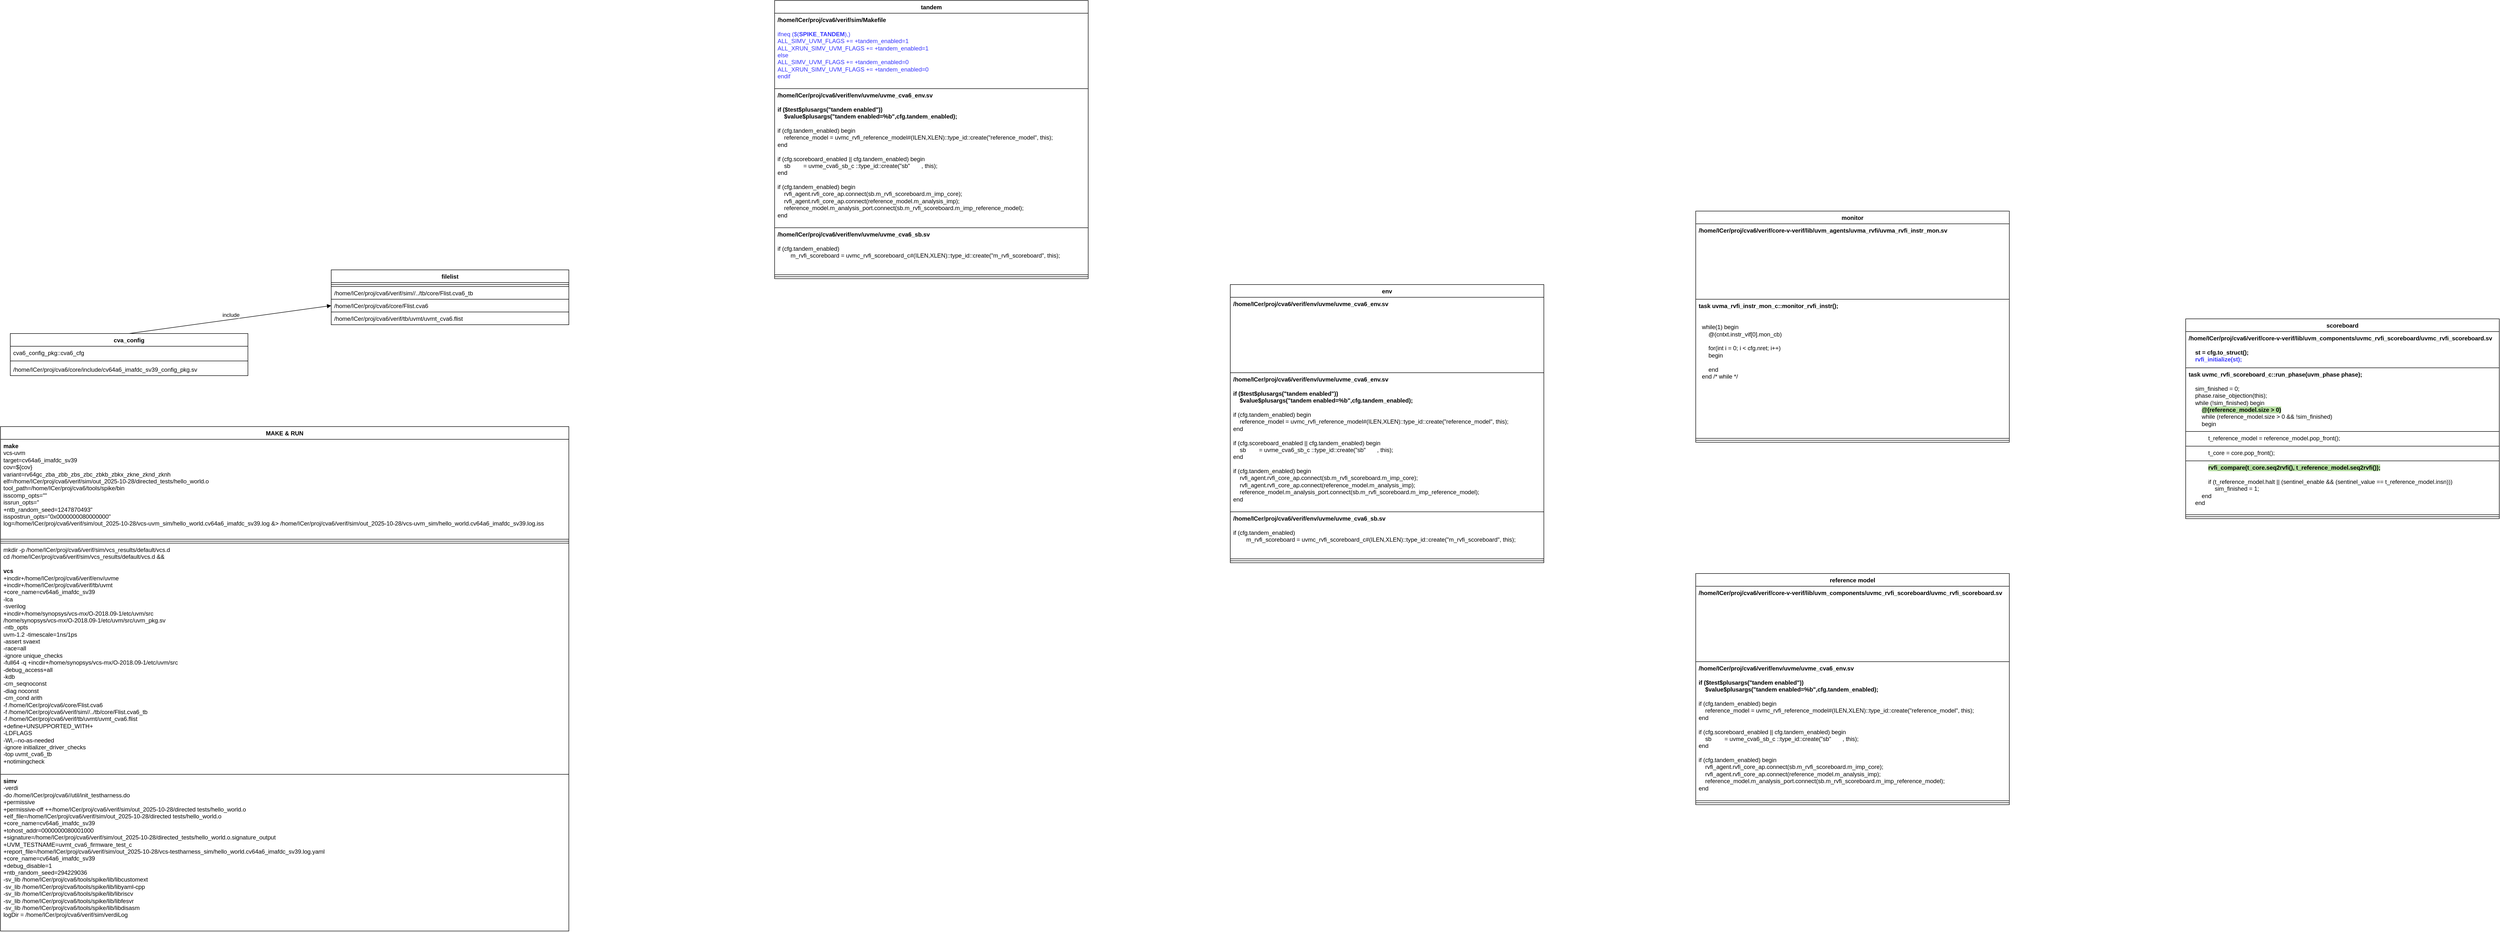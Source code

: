 <mxfile version="28.2.8">
  <diagram name="Page-1" id="Iqzep2Eil3ykFxYwn48A">
    <mxGraphModel dx="3526" dy="2787" grid="1" gridSize="10" guides="1" tooltips="1" connect="1" arrows="1" fold="1" page="1" pageScale="1" pageWidth="850" pageHeight="1100" math="0" shadow="0">
      <root>
        <mxCell id="0" />
        <mxCell id="1" parent="0" />
        <mxCell id="mzS4798Yjswd0JI5HEyz-2" value="cva_config" style="swimlane;fontStyle=1;align=center;verticalAlign=top;childLayout=stackLayout;horizontal=1;startSize=26;horizontalStack=0;resizeParent=1;resizeParentMax=0;resizeLast=0;collapsible=1;marginBottom=0;whiteSpace=wrap;html=1;" parent="1" vertex="1">
          <mxGeometry x="-760" y="-30" width="485" height="86" as="geometry" />
        </mxCell>
        <mxCell id="mzS4798Yjswd0JI5HEyz-3" value="cva6_config_pkg::cva6_cfg" style="text;strokeColor=none;fillColor=none;align=left;verticalAlign=top;spacingLeft=4;spacingRight=4;overflow=hidden;rotatable=0;points=[[0,0.5],[1,0.5]];portConstraint=eastwest;whiteSpace=wrap;html=1;" parent="mzS4798Yjswd0JI5HEyz-2" vertex="1">
          <mxGeometry y="26" width="485" height="26" as="geometry" />
        </mxCell>
        <mxCell id="mzS4798Yjswd0JI5HEyz-4" value="" style="line;strokeWidth=1;fillColor=none;align=left;verticalAlign=middle;spacingTop=-1;spacingLeft=3;spacingRight=3;rotatable=0;labelPosition=right;points=[];portConstraint=eastwest;strokeColor=inherit;" parent="mzS4798Yjswd0JI5HEyz-2" vertex="1">
          <mxGeometry y="52" width="485" height="8" as="geometry" />
        </mxCell>
        <mxCell id="mzS4798Yjswd0JI5HEyz-5" value="/home/ICer/proj/cva6/core/include/cv64a6_imafdc_sv39_config_pkg.sv" style="text;strokeColor=none;fillColor=none;align=left;verticalAlign=top;spacingLeft=4;spacingRight=4;overflow=hidden;rotatable=0;points=[[0,0.5],[1,0.5]];portConstraint=eastwest;whiteSpace=wrap;html=1;" parent="mzS4798Yjswd0JI5HEyz-2" vertex="1">
          <mxGeometry y="60" width="485" height="26" as="geometry" />
        </mxCell>
        <mxCell id="mzS4798Yjswd0JI5HEyz-6" value="filelist" style="swimlane;fontStyle=1;align=center;verticalAlign=top;childLayout=stackLayout;horizontal=1;startSize=26;horizontalStack=0;resizeParent=1;resizeParentMax=0;resizeLast=0;collapsible=1;marginBottom=0;whiteSpace=wrap;html=1;" parent="1" vertex="1">
          <mxGeometry x="-105" y="-160" width="485" height="112" as="geometry" />
        </mxCell>
        <mxCell id="mzS4798Yjswd0JI5HEyz-8" value="" style="line;strokeWidth=1;fillColor=none;align=left;verticalAlign=middle;spacingTop=-1;spacingLeft=3;spacingRight=3;rotatable=0;labelPosition=right;points=[];portConstraint=eastwest;strokeColor=inherit;" parent="mzS4798Yjswd0JI5HEyz-6" vertex="1">
          <mxGeometry y="26" width="485" height="8" as="geometry" />
        </mxCell>
        <mxCell id="mzS4798Yjswd0JI5HEyz-10" value="/home/ICer/proj/cva6/verif/sim//../tb/core/Flist.cva6_tb" style="text;strokeColor=default;fillColor=default;align=left;verticalAlign=top;spacingLeft=4;spacingRight=4;overflow=hidden;rotatable=0;points=[[0,0.5],[1,0.5]];portConstraint=eastwest;whiteSpace=wrap;html=1;" parent="mzS4798Yjswd0JI5HEyz-6" vertex="1">
          <mxGeometry y="34" width="485" height="26" as="geometry" />
        </mxCell>
        <mxCell id="mzS4798Yjswd0JI5HEyz-7" value="/home/ICer/proj/cva6/core/Flist.cva6" style="text;strokeColor=default;fillColor=default;align=left;verticalAlign=top;spacingLeft=4;spacingRight=4;overflow=hidden;rotatable=0;points=[[0,0.5],[1,0.5]];portConstraint=eastwest;whiteSpace=wrap;html=1;" parent="mzS4798Yjswd0JI5HEyz-6" vertex="1">
          <mxGeometry y="60" width="485" height="26" as="geometry" />
        </mxCell>
        <mxCell id="mzS4798Yjswd0JI5HEyz-11" value="/home/ICer/proj/cva6/verif/tb/uvmt/uvmt_cva6.flist" style="text;strokeColor=default;fillColor=default;align=left;verticalAlign=top;spacingLeft=4;spacingRight=4;overflow=hidden;rotatable=0;points=[[0,0.5],[1,0.5]];portConstraint=eastwest;whiteSpace=wrap;html=1;" parent="mzS4798Yjswd0JI5HEyz-6" vertex="1">
          <mxGeometry y="86" width="485" height="26" as="geometry" />
        </mxCell>
        <mxCell id="AIi3PwNUS5Vkqz0hZRpa-1" value="MAKE &amp;amp; RUN" style="swimlane;fontStyle=1;align=center;verticalAlign=top;childLayout=stackLayout;horizontal=1;startSize=26;horizontalStack=0;resizeParent=1;resizeParentMax=0;resizeLast=0;collapsible=1;marginBottom=0;whiteSpace=wrap;html=1;" vertex="1" parent="1">
          <mxGeometry x="-780" y="160" width="1160" height="1030" as="geometry" />
        </mxCell>
        <mxCell id="AIi3PwNUS5Vkqz0hZRpa-2" value="&lt;div&gt;&lt;span style=&quot;font-size: 12px;&quot;&gt;&lt;b&gt;make&amp;nbsp;&lt;/b&gt;&lt;/span&gt;&lt;/div&gt;&lt;div&gt;&lt;span style=&quot;font-size: 12px;&quot;&gt;vcs-uvm&amp;nbsp;&lt;/span&gt;&lt;/div&gt;&lt;div&gt;&lt;span style=&quot;font-size: 12px;&quot;&gt;target=cv64a6_imafdc_sv39&amp;nbsp;&lt;/span&gt;&lt;/div&gt;&lt;div&gt;&lt;span style=&quot;font-size: 12px;&quot;&gt;cov=${cov}&amp;nbsp;&lt;/span&gt;&lt;/div&gt;&lt;div&gt;&lt;span style=&quot;font-size: 12px;&quot;&gt;variant=rv64gc_zba_zbb_zbs_zbc_zbkb_zbkx_zkne_zknd_zknh&amp;nbsp;&lt;/span&gt;&lt;/div&gt;&lt;div&gt;&lt;span style=&quot;font-size: 12px;&quot;&gt;elf=/home/ICer/proj/cva6/verif/sim/out_2025-10-28/directed_tests/hello_world.o&amp;nbsp;&lt;/span&gt;&lt;/div&gt;&lt;div&gt;&lt;span style=&quot;font-size: 12px;&quot;&gt;tool_path=/home/ICer/proj/cva6/tools/spike/bin&amp;nbsp;&lt;/span&gt;&lt;/div&gt;&lt;div&gt;&lt;span style=&quot;font-size: 12px;&quot;&gt;isscomp_opts=&quot;&quot;&amp;nbsp;&lt;/span&gt;&lt;/div&gt;&lt;div&gt;&lt;span style=&quot;font-size: 12px;&quot;&gt;issrun_opts=&quot;&amp;nbsp;&lt;/span&gt;&lt;/div&gt;&lt;div&gt;&lt;span style=&quot;font-size: 12px;&quot;&gt;+ntb_random_seed=1247870493&quot;&amp;nbsp;&lt;/span&gt;&lt;/div&gt;&lt;div&gt;&lt;span style=&quot;font-size: 12px;&quot;&gt;isspostrun_opts=&quot;0x0000000080000000&quot;&amp;nbsp;&lt;/span&gt;&lt;/div&gt;&lt;div&gt;&lt;span style=&quot;font-size: 12px;&quot;&gt;log=/home/ICer/proj/cva6/verif/sim/out_2025-10-28/vcs-uvm_sim/hello_world.cv64a6_imafdc_sv39.log &amp;amp;&amp;gt; /home/ICer/proj/cva6/verif/sim/out_2025-10-28/vcs-uvm_sim/hello_world.cv64a6_imafdc_sv39.log.iss&lt;/span&gt;&lt;/div&gt;" style="text;strokeColor=default;fillColor=default;align=left;verticalAlign=top;spacingLeft=4;spacingRight=4;overflow=hidden;rotatable=0;points=[[0,0.5],[1,0.5]];portConstraint=eastwest;whiteSpace=wrap;html=1;" vertex="1" parent="AIi3PwNUS5Vkqz0hZRpa-1">
          <mxGeometry y="26" width="1160" height="204" as="geometry" />
        </mxCell>
        <mxCell id="AIi3PwNUS5Vkqz0hZRpa-3" value="" style="line;strokeWidth=1;fillColor=none;align=left;verticalAlign=middle;spacingTop=-1;spacingLeft=3;spacingRight=3;rotatable=0;labelPosition=right;points=[];portConstraint=eastwest;strokeColor=inherit;" vertex="1" parent="AIi3PwNUS5Vkqz0hZRpa-1">
          <mxGeometry y="230" width="1160" height="8" as="geometry" />
        </mxCell>
        <mxCell id="AIi3PwNUS5Vkqz0hZRpa-5" value="&lt;div&gt;&lt;span style=&quot;font-size: 12px;&quot;&gt;mkdir -p /home/ICer/proj/cva6/verif/sim/vcs_results/default/vcs.d&lt;/span&gt;&lt;/div&gt;&lt;div&gt;&lt;span style=&quot;font-size: 12px;&quot;&gt;cd /home/ICer/proj/cva6/verif/sim/vcs_results/default/vcs.d &amp;amp;&amp;amp;&amp;nbsp;&lt;/span&gt;&lt;/div&gt;&lt;div&gt;&lt;span style=&quot;font-size: 12px;&quot;&gt;&lt;br&gt;&lt;/span&gt;&lt;/div&gt;&lt;div&gt;&lt;span style=&quot;font-size: 12px;&quot;&gt;&lt;b&gt;vcs&amp;nbsp;&lt;/b&gt;&lt;/span&gt;&lt;/div&gt;&lt;div&gt;&lt;span style=&quot;font-size: 12px;&quot;&gt;+incdir+/home/ICer/proj/cva6/verif/env/uvme&amp;nbsp;&lt;/span&gt;&lt;/div&gt;&lt;div&gt;&lt;span style=&quot;font-size: 12px;&quot;&gt;+incdir+/home/ICer/proj/cva6/verif/tb/uvmt&amp;nbsp;&lt;/span&gt;&lt;/div&gt;&lt;div&gt;&lt;span style=&quot;font-size: 12px;&quot;&gt;+core_name=cv64a6_imafdc_sv39&amp;nbsp;&amp;nbsp;&lt;/span&gt;&lt;/div&gt;&lt;div&gt;&lt;span style=&quot;font-size: 12px;&quot;&gt;-lca&amp;nbsp;&lt;/span&gt;&lt;/div&gt;&lt;div&gt;&lt;span style=&quot;font-size: 12px;&quot;&gt;-sverilog&amp;nbsp;&lt;/span&gt;&lt;/div&gt;&lt;div&gt;&lt;span style=&quot;font-size: 12px;&quot;&gt;+incdir+/home/synopsys/vcs-mx/O-2018.09-1/etc/uvm/src&amp;nbsp;&lt;/span&gt;&lt;/div&gt;&lt;div&gt;&lt;span style=&quot;font-size: 12px;&quot;&gt;/home/synopsys/vcs-mx/O-2018.09-1/etc/uvm/src/uvm_pkg.sv&amp;nbsp;&lt;/span&gt;&lt;/div&gt;&lt;div&gt;&lt;span style=&quot;font-size: 12px;&quot;&gt;-ntb_opts&amp;nbsp;&lt;/span&gt;&lt;/div&gt;&lt;div&gt;&lt;span style=&quot;font-size: 12px;&quot;&gt;uvm-1.2 -timescale=1ns/1ps&amp;nbsp;&lt;/span&gt;&lt;/div&gt;&lt;div&gt;&lt;span style=&quot;font-size: 12px;&quot;&gt;-assert&amp;nbsp;&lt;/span&gt;&lt;span style=&quot;background-color: transparent; color: light-dark(rgb(0, 0, 0), rgb(255, 255, 255));&quot;&gt;svaext&amp;nbsp;&lt;/span&gt;&lt;/div&gt;&lt;div&gt;&lt;span style=&quot;background-color: transparent; color: light-dark(rgb(0, 0, 0), rgb(255, 255, 255));&quot;&gt;-race=all&amp;nbsp;&lt;/span&gt;&lt;/div&gt;&lt;div&gt;&lt;span style=&quot;background-color: transparent; color: light-dark(rgb(0, 0, 0), rgb(255, 255, 255));&quot;&gt;-ignore unique_checks&amp;nbsp;&lt;/span&gt;&lt;/div&gt;&lt;div&gt;&lt;span style=&quot;background-color: transparent; color: light-dark(rgb(0, 0, 0), rgb(255, 255, 255));&quot;&gt;-full64 -q +incdir+/home/synopsys/vcs-mx/O-2018.09-1/etc/uvm/src&amp;nbsp;&amp;nbsp;&lt;/span&gt;&lt;/div&gt;&lt;div&gt;&lt;span style=&quot;background-color: transparent; color: light-dark(rgb(0, 0, 0), rgb(255, 255, 255));&quot;&gt;-debug_access+all&amp;nbsp;&amp;nbsp;&lt;/span&gt;&lt;/div&gt;&lt;div&gt;&lt;span style=&quot;background-color: transparent; color: light-dark(rgb(0, 0, 0), rgb(255, 255, 255));&quot;&gt;-kdb&amp;nbsp; &amp;nbsp;&lt;/span&gt;&lt;/div&gt;&lt;div&gt;&lt;span style=&quot;background-color: transparent; color: light-dark(rgb(0, 0, 0), rgb(255, 255, 255));&quot;&gt;-cm_seqnoconst&amp;nbsp;&lt;/span&gt;&lt;/div&gt;&lt;div&gt;&lt;span style=&quot;background-color: transparent; color: light-dark(rgb(0, 0, 0), rgb(255, 255, 255));&quot;&gt;-diag noconst&amp;nbsp;&lt;/span&gt;&lt;/div&gt;&lt;div&gt;&lt;span style=&quot;background-color: transparent; color: light-dark(rgb(0, 0, 0), rgb(255, 255, 255));&quot;&gt;-cm_cond arith&lt;/span&gt;&lt;/div&gt;&lt;div&gt;&lt;span style=&quot;font-size: 12px;&quot;&gt;-f /home/ICer/proj/cva6/core/Flist.cva6&amp;nbsp;&lt;/span&gt;&lt;/div&gt;&lt;div&gt;&lt;span style=&quot;font-size: 12px;&quot;&gt;-f /home/ICer/proj/cva6/verif/sim//../tb/core/Flist.cva6_tb&lt;/span&gt;&lt;/div&gt;&lt;div&gt;&lt;span style=&quot;font-size: 12px;&quot;&gt;-f /home/ICer/proj/cva6/verif/tb/uvmt/uvmt_cva6.flist&lt;/span&gt;&lt;/div&gt;&lt;div&gt;&lt;span style=&quot;font-size: 12px;&quot;&gt;+define+UNSUPPORTED_WITH+&lt;/span&gt;&lt;/div&gt;&lt;div&gt;&lt;span style=&quot;font-size: 12px;&quot;&gt;-LDFLAGS&amp;nbsp;&lt;/span&gt;&lt;/div&gt;&lt;div&gt;&lt;span style=&quot;font-size: 12px;&quot;&gt;-Wl,--no-as-needed&lt;/span&gt;&lt;/div&gt;&lt;div&gt;&lt;span style=&quot;font-size: 12px;&quot;&gt;-ignore initializer_driver_checks&lt;/span&gt;&lt;/div&gt;&lt;div&gt;&lt;span style=&quot;font-size: 12px;&quot;&gt;-top uvmt_cva6_tb&lt;/span&gt;&lt;/div&gt;&lt;div&gt;&lt;span style=&quot;font-size: 12px;&quot;&gt;+notimingcheck&lt;/span&gt;&lt;/div&gt;" style="text;strokeColor=default;fillColor=default;align=left;verticalAlign=top;spacingLeft=4;spacingRight=4;overflow=hidden;rotatable=0;points=[[0,0.5],[1,0.5]];portConstraint=eastwest;whiteSpace=wrap;html=1;" vertex="1" parent="AIi3PwNUS5Vkqz0hZRpa-1">
          <mxGeometry y="238" width="1160" height="472" as="geometry" />
        </mxCell>
        <mxCell id="AIi3PwNUS5Vkqz0hZRpa-6" value="&lt;div&gt;&lt;span style=&quot;font-size: 12px;&quot;&gt;&lt;b&gt;simv&amp;nbsp;&amp;nbsp;&lt;/b&gt;&lt;/span&gt;&lt;/div&gt;&lt;div&gt;&lt;span style=&quot;font-size: 12px;&quot;&gt;-verdi&amp;nbsp;&lt;/span&gt;&lt;/div&gt;&lt;div&gt;&lt;span style=&quot;font-size: 12px;&quot;&gt;-do /home/ICer/proj/cva6//util/init_testharness.do&amp;nbsp;&lt;/span&gt;&lt;/div&gt;&lt;div&gt;&lt;span style=&quot;font-size: 12px;&quot;&gt;+permissive&lt;/span&gt;&lt;/div&gt;&lt;div&gt;&lt;span style=&quot;font-size: 12px;&quot;&gt;+permissive-off ++/home/ICer/proj/cva6/verif/sim/out_2025-10-28/directed tests/hello_world.o&amp;nbsp;&lt;/span&gt;&lt;/div&gt;&lt;div&gt;&lt;span style=&quot;background-color: transparent; color: light-dark(rgb(0, 0, 0), rgb(255, 255, 255));&quot;&gt;+elf_file=/home/ICer/proj/cva6/verif/sim/out_2025-10-28/directed tests/hello_world.o&amp;nbsp;&lt;/span&gt;&lt;/div&gt;&lt;div&gt;&lt;span style=&quot;font-size: 12px; white-space: normal;&quot;&gt;+core_name=cv64a6_imafdc_sv39&amp;nbsp;&amp;nbsp;&lt;/span&gt;&lt;/div&gt;&lt;div&gt;&lt;span style=&quot;font-size: 12px; white-space: normal;&quot;&gt;+tohost_addr=0000000080001000&amp;nbsp;&lt;/span&gt;&lt;/div&gt;&lt;div&gt;&lt;span style=&quot;font-size: 12px; white-space: normal;&quot;&gt;+signature=/home/ICer/proj/cva6/verif/sim/out_2025-10-28/directed_tests/hello_world.o.signature_output&amp;nbsp;&lt;/span&gt;&lt;/div&gt;&lt;div&gt;&lt;span style=&quot;font-size: 12px; white-space: normal;&quot;&gt;+UVM_TESTNAME=uvmt_cva6_firmware_test_c&amp;nbsp;&lt;/span&gt;&lt;/div&gt;&lt;div&gt;&lt;span style=&quot;font-size: 12px; white-space: normal;&quot;&gt;+report_file=/home/ICer/proj/cva6/verif/sim/out_2025-10-28/vcs-testharness_sim/hello_world.cv64a6_imafdc_sv39.log.yaml&amp;nbsp;&lt;/span&gt;&lt;/div&gt;&lt;div&gt;&lt;span style=&quot;font-size: 12px; white-space: normal;&quot;&gt;+core_name=cv64a6_imafdc_sv39&amp;nbsp;&lt;/span&gt;&lt;/div&gt;&lt;div&gt;&lt;span style=&quot;font-size: 12px; white-space: normal;&quot;&gt;+debug_disable=1&amp;nbsp;&lt;/span&gt;&lt;/div&gt;&lt;div&gt;&lt;span style=&quot;font-size: 12px; white-space: normal;&quot;&gt;+ntb_random_seed=294229036&amp;nbsp;&lt;/span&gt;&lt;/div&gt;&lt;div&gt;&lt;span style=&quot;font-size: 12px; white-space: normal;&quot;&gt;-sv_lib /home/ICer/proj/cva6/tools/spike/lib/libcustomext&amp;nbsp;&lt;/span&gt;&lt;/div&gt;&lt;div&gt;&lt;span style=&quot;font-size: 12px; white-space: normal;&quot;&gt;-sv_lib /home/ICer/proj/cva6/tools/spike/lib/libyaml-cpp&amp;nbsp;&lt;/span&gt;&lt;/div&gt;&lt;div&gt;&lt;span style=&quot;font-size: 12px; white-space: normal;&quot;&gt;-sv_lib /home/ICer/proj/cva6/tools/spike/lib/libriscv&amp;nbsp;&lt;/span&gt;&lt;/div&gt;&lt;div&gt;&lt;span style=&quot;font-size: 12px; white-space: normal;&quot;&gt;-sv_lib /home/ICer/proj/cva6/tools/spike/lib/libfesvr&amp;nbsp;&lt;/span&gt;&lt;/div&gt;&lt;div&gt;&lt;span style=&quot;font-size: 12px; white-space: normal;&quot;&gt;-sv_lib /home/ICer/proj/cva6/tools/spike/lib/libdisasm&lt;/span&gt;&lt;/div&gt;&lt;div&gt;&lt;span style=&quot;font-size: 12px;&quot;&gt;logDir = /home/ICer/proj/cva6/verif/sim/verdiLog&lt;/span&gt;&lt;/div&gt;&lt;div&gt;&lt;br&gt;&lt;/div&gt;" style="text;strokeColor=default;fillColor=default;align=left;verticalAlign=top;spacingLeft=4;spacingRight=4;overflow=hidden;rotatable=0;points=[[0,0.5],[1,0.5]];portConstraint=eastwest;whiteSpace=wrap;html=1;" vertex="1" parent="AIi3PwNUS5Vkqz0hZRpa-1">
          <mxGeometry y="710" width="1160" height="320" as="geometry" />
        </mxCell>
        <mxCell id="AIi3PwNUS5Vkqz0hZRpa-7" value="include" style="html=1;verticalAlign=bottom;endArrow=block;curved=0;rounded=0;exitX=0.5;exitY=0;exitDx=0;exitDy=0;entryX=0;entryY=0.5;entryDx=0;entryDy=0;" edge="1" parent="1" source="mzS4798Yjswd0JI5HEyz-2" target="mzS4798Yjswd0JI5HEyz-7">
          <mxGeometry x="0.004" width="80" relative="1" as="geometry">
            <mxPoint x="-70" y="130" as="sourcePoint" />
            <mxPoint x="-130" y="-50" as="targetPoint" />
            <mxPoint as="offset" />
          </mxGeometry>
        </mxCell>
        <mxCell id="AIi3PwNUS5Vkqz0hZRpa-8" value="tandem" style="swimlane;fontStyle=1;align=center;verticalAlign=top;childLayout=stackLayout;horizontal=1;startSize=26;horizontalStack=0;resizeParent=1;resizeParentMax=0;resizeLast=0;collapsible=1;marginBottom=0;whiteSpace=wrap;html=1;" vertex="1" parent="1">
          <mxGeometry x="800" y="-710" width="640" height="568" as="geometry" />
        </mxCell>
        <mxCell id="AIi3PwNUS5Vkqz0hZRpa-12" value="&lt;b&gt;/home/ICer/proj/cva6/verif/sim/Makefile&lt;/b&gt;&lt;div&gt;&lt;br&gt;&lt;/div&gt;&lt;div&gt;&lt;div&gt;&lt;span style=&quot;font-size: 12px;&quot;&gt;&lt;font style=&quot;color: rgb(51, 51, 255);&quot;&gt;ifneq ($(&lt;b&gt;SPIKE_TANDEM&lt;/b&gt;),)&lt;/font&gt;&lt;/span&gt;&lt;/div&gt;&lt;div&gt;&lt;span style=&quot;font-size: 12px;&quot;&gt;&lt;font style=&quot;color: rgb(51, 51, 255);&quot;&gt;ALL_SIMV_UVM_FLAGS += +tandem_enabled=1&lt;/font&gt;&lt;/span&gt;&lt;/div&gt;&lt;div&gt;&lt;span style=&quot;font-size: 12px;&quot;&gt;&lt;font style=&quot;color: rgb(51, 51, 255);&quot;&gt;ALL_XRUN_SIMV_UVM_FLAGS += +tandem_enabled=1&lt;/font&gt;&lt;/span&gt;&lt;/div&gt;&lt;div&gt;&lt;span style=&quot;font-size: 12px;&quot;&gt;&lt;font style=&quot;color: rgb(51, 51, 255);&quot;&gt;else&lt;/font&gt;&lt;/span&gt;&lt;/div&gt;&lt;div&gt;&lt;span style=&quot;font-size: 12px;&quot;&gt;&lt;font style=&quot;color: rgb(51, 51, 255);&quot;&gt;ALL_SIMV_UVM_FLAGS += +tandem_enabled=0&lt;/font&gt;&lt;/span&gt;&lt;/div&gt;&lt;div&gt;&lt;span style=&quot;font-size: 12px;&quot;&gt;&lt;font style=&quot;color: rgb(51, 51, 255);&quot;&gt;ALL_XRUN_SIMV_UVM_FLAGS += +tandem_enabled=0&lt;/font&gt;&lt;/span&gt;&lt;/div&gt;&lt;div&gt;&lt;span style=&quot;font-size: 12px;&quot;&gt;&lt;font style=&quot;color: rgb(51, 51, 255);&quot;&gt;endif&lt;/font&gt;&lt;/span&gt;&lt;/div&gt;&lt;/div&gt;" style="text;strokeColor=default;fillColor=default;align=left;verticalAlign=top;spacingLeft=4;spacingRight=4;overflow=hidden;rotatable=0;points=[[0,0.5],[1,0.5]];portConstraint=eastwest;whiteSpace=wrap;html=1;" vertex="1" parent="AIi3PwNUS5Vkqz0hZRpa-8">
          <mxGeometry y="26" width="640" height="154" as="geometry" />
        </mxCell>
        <mxCell id="AIi3PwNUS5Vkqz0hZRpa-11" value="&lt;b&gt;/home/ICer/proj/cva6/verif/env/uvme/uvme_cva6_env.sv&lt;br&gt;&lt;/b&gt;&lt;div&gt;&lt;span style=&quot;background-color: transparent; color: light-dark(rgb(0, 0, 0), rgb(255, 255, 255));&quot;&gt;&lt;br&gt;&lt;/span&gt;&lt;/div&gt;&lt;div&gt;&lt;span style=&quot;background-color: transparent; font-size: 12px;&quot;&gt;&lt;b&gt;&lt;div style=&quot;&quot;&gt;if ($test$plusargs(&quot;tandem enabled&quot;))&lt;/div&gt;&lt;div style=&quot;&quot;&gt;&amp;nbsp; &amp;nbsp; $value$plusargs(&quot;tandem enabled=%b&quot;,cfg.tandem_enabled);&lt;/div&gt;&lt;/b&gt;&lt;/span&gt;&lt;/div&gt;&lt;div&gt;&lt;span style=&quot;background-color: transparent; color: light-dark(rgb(0, 0, 0), rgb(255, 255, 255));&quot;&gt;&lt;br&gt;&lt;/span&gt;&lt;/div&gt;&lt;div&gt;&lt;span style=&quot;background-color: transparent; color: light-dark(rgb(0, 0, 0), rgb(255, 255, 255));&quot;&gt;if (cfg.tandem_enabled) begin&lt;/span&gt;&lt;/div&gt;&lt;div&gt;&lt;div&gt;&lt;span style=&quot;font-size: 12px;&quot;&gt;&amp;nbsp; &amp;nbsp; reference_model = uvmc_rvfi_reference_model#(ILEN,XLEN)::type_id::create(&quot;reference_model&quot;, this);&lt;/span&gt;&lt;/div&gt;&lt;div&gt;&lt;span style=&quot;font-size: 12px;&quot;&gt;end&lt;/span&gt;&lt;br&gt;&lt;br&gt;&lt;div style=&quot;&quot;&gt;&lt;span style=&quot;font-size: 12px;&quot;&gt;if (cfg.scoreboard_enabled || cfg.tandem_enabled) begin&lt;/span&gt;&lt;/div&gt;&lt;div style=&quot;&quot;&gt;&lt;span style=&quot;font-size: 12px;&quot;&gt;&amp;nbsp; &amp;nbsp; sb&amp;nbsp; &amp;nbsp; &amp;nbsp; &amp;nbsp; = uvme_cva6_sb_c ::type_id::create(&quot;sb&quot;&amp;nbsp; &amp;nbsp; &amp;nbsp; &amp;nbsp;, this);&lt;/span&gt;&lt;/div&gt;&lt;div style=&quot;&quot;&gt;&lt;span style=&quot;font-size: 12px;&quot;&gt;end&lt;br&gt;&lt;br&gt;&lt;div&gt;if (cfg.tandem_enabled) begin&lt;/div&gt;&lt;div&gt;&amp;nbsp; &amp;nbsp; rvfi_agent.rvfi_core_ap.connect(sb.m_rvfi_scoreboard.m_imp_core);&lt;/div&gt;&lt;div&gt;&amp;nbsp; &amp;nbsp; rvfi_agent.rvfi_core_ap.connect(reference_model.m_analysis_imp);&lt;/div&gt;&lt;div&gt;&amp;nbsp; &amp;nbsp; reference_model.m_analysis_port.connect(sb.m_rvfi_scoreboard.m_imp_reference_model);&lt;/div&gt;&lt;div&gt;end&lt;/div&gt;&lt;/span&gt;&lt;/div&gt;&lt;/div&gt;&lt;/div&gt;" style="text;strokeColor=default;fillColor=default;align=left;verticalAlign=top;spacingLeft=4;spacingRight=4;overflow=hidden;rotatable=0;points=[[0,0.5],[1,0.5]];portConstraint=eastwest;whiteSpace=wrap;html=1;" vertex="1" parent="AIi3PwNUS5Vkqz0hZRpa-8">
          <mxGeometry y="180" width="640" height="284" as="geometry" />
        </mxCell>
        <mxCell id="AIi3PwNUS5Vkqz0hZRpa-9" value="&lt;b&gt;/home/ICer/proj/cva6/verif/env/uvme/uvme_cva6_sb.sv&lt;br&gt;&lt;/b&gt;&lt;br&gt;&lt;div&gt;&lt;span style=&quot;font-size: 12px;&quot;&gt;if (cfg.tandem_enabled)&lt;/span&gt;&lt;/div&gt;&lt;div&gt;&lt;span style=&quot;font-size: 12px;&quot;&gt;&amp;nbsp; &amp;nbsp; &amp;nbsp; &amp;nbsp; m_rvfi_scoreboard = uvmc_rvfi_scoreboard_c#(ILEN,XLEN)::type_id::create(&quot;m_rvfi_scoreboard&quot;, this);&lt;/span&gt;&lt;/div&gt;" style="text;strokeColor=default;fillColor=default;align=left;verticalAlign=top;spacingLeft=4;spacingRight=4;overflow=hidden;rotatable=0;points=[[0,0.5],[1,0.5]];portConstraint=eastwest;whiteSpace=wrap;html=1;" vertex="1" parent="AIi3PwNUS5Vkqz0hZRpa-8">
          <mxGeometry y="464" width="640" height="96" as="geometry" />
        </mxCell>
        <mxCell id="AIi3PwNUS5Vkqz0hZRpa-10" value="" style="line;strokeWidth=1;fillColor=none;align=left;verticalAlign=middle;spacingTop=-1;spacingLeft=3;spacingRight=3;rotatable=0;labelPosition=right;points=[];portConstraint=eastwest;strokeColor=inherit;" vertex="1" parent="AIi3PwNUS5Vkqz0hZRpa-8">
          <mxGeometry y="560" width="640" height="8" as="geometry" />
        </mxCell>
        <mxCell id="AIi3PwNUS5Vkqz0hZRpa-13" value="scoreboard" style="swimlane;fontStyle=1;align=center;verticalAlign=top;childLayout=stackLayout;horizontal=1;startSize=26;horizontalStack=0;resizeParent=1;resizeParentMax=0;resizeLast=0;collapsible=1;marginBottom=0;whiteSpace=wrap;html=1;" vertex="1" parent="1">
          <mxGeometry x="3680" y="-60" width="640" height="408" as="geometry" />
        </mxCell>
        <mxCell id="AIi3PwNUS5Vkqz0hZRpa-14" value="&lt;b style=&quot;font-size: 12px;&quot;&gt;/home/ICer/proj/cva6/verif/core-v-verif/lib/uvm_components/uvmc_rvfi_scoreboard/uvmc_rvfi_scoreboard.sv&lt;/b&gt;&lt;br&gt;&lt;br&gt;&lt;div style=&quot;&quot;&gt;&lt;span style=&quot;font-size: 12px;&quot;&gt;&amp;nbsp; &amp;nbsp; &lt;b&gt;st = cfg.to_struct();&lt;/b&gt;&lt;/span&gt;&lt;/div&gt;&lt;div style=&quot;&quot;&gt;&lt;span style=&quot;font-size: 12px;&quot;&gt;&amp;nbsp; &amp;nbsp; &lt;b&gt;&lt;font style=&quot;color: rgb(51, 51, 255);&quot;&gt;rvfi_initialize(st);&lt;/font&gt;&lt;/b&gt;&lt;/span&gt;&lt;/div&gt;" style="text;strokeColor=default;fillColor=default;align=left;verticalAlign=top;spacingLeft=4;spacingRight=4;overflow=hidden;rotatable=0;points=[[0,0.5],[1,0.5]];portConstraint=eastwest;whiteSpace=wrap;html=1;" vertex="1" parent="AIi3PwNUS5Vkqz0hZRpa-13">
          <mxGeometry y="26" width="640" height="74" as="geometry" />
        </mxCell>
        <mxCell id="AIi3PwNUS5Vkqz0hZRpa-15" value="&lt;b style=&quot;font-size: 12px;&quot;&gt;task uvmc_rvfi_scoreboard_c::run_phase(uvm_phase phase);&lt;/b&gt;&lt;br&gt;&lt;b&gt;&lt;br&gt;&lt;/b&gt;&lt;div style=&quot;&quot;&gt;&lt;span style=&quot;font-size: 12px;&quot;&gt;&amp;nbsp; &amp;nbsp; sim_finished = 0;&lt;/span&gt;&lt;/div&gt;&lt;div style=&quot;&quot;&gt;&lt;span style=&quot;font-size: 12px;&quot;&gt;&amp;nbsp; &amp;nbsp; phase.raise_objection(this);&lt;/span&gt;&lt;/div&gt;&lt;div style=&quot;&quot;&gt;&lt;span style=&quot;font-size: 12px;&quot;&gt;&amp;nbsp; &amp;nbsp; while (!sim_finished) begin&lt;/span&gt;&lt;/div&gt;&lt;div style=&quot;&quot;&gt;&lt;span style=&quot;font-size: 12px;&quot;&gt;&amp;nbsp; &amp;nbsp; &amp;nbsp; &amp;nbsp; &lt;span style=&quot;background-color: rgb(185, 224, 165);&quot;&gt;&lt;b&gt;@(reference_model.size &amp;gt; 0)&lt;/b&gt;&lt;/span&gt;&lt;/span&gt;&lt;/div&gt;&lt;div style=&quot;&quot;&gt;&lt;span style=&quot;font-size: 12px;&quot;&gt;&amp;nbsp; &amp;nbsp; &amp;nbsp; &amp;nbsp; while (reference_model.size &amp;gt; 0 &amp;amp;&amp;amp; !sim_finished)&lt;/span&gt;&lt;/div&gt;&lt;div style=&quot;&quot;&gt;&lt;span style=&quot;font-size: 12px;&quot;&gt;&amp;nbsp; &amp;nbsp; &amp;nbsp; &amp;nbsp; begin&lt;/span&gt;&lt;/div&gt;" style="text;strokeColor=default;fillColor=default;align=left;verticalAlign=top;spacingLeft=4;spacingRight=4;overflow=hidden;rotatable=0;points=[[0,0.5],[1,0.5]];portConstraint=eastwest;whiteSpace=wrap;html=1;" vertex="1" parent="AIi3PwNUS5Vkqz0hZRpa-13">
          <mxGeometry y="100" width="640" height="130" as="geometry" />
        </mxCell>
        <mxCell id="AIi3PwNUS5Vkqz0hZRpa-35" value="&lt;div style=&quot;&quot;&gt;&lt;span style=&quot;font-size: 12px;&quot;&gt;&amp;nbsp; &amp;nbsp; &amp;nbsp; &amp;nbsp; &amp;nbsp; &amp;nbsp; t_reference_model = reference_model.pop_front();&lt;/span&gt;&lt;/div&gt;" style="text;strokeColor=default;fillColor=default;align=left;verticalAlign=top;spacingLeft=4;spacingRight=4;overflow=hidden;rotatable=0;points=[[0,0.5],[1,0.5]];portConstraint=eastwest;whiteSpace=wrap;html=1;" vertex="1" parent="AIi3PwNUS5Vkqz0hZRpa-13">
          <mxGeometry y="230" width="640" height="30" as="geometry" />
        </mxCell>
        <mxCell id="AIi3PwNUS5Vkqz0hZRpa-36" value="&lt;div style=&quot;&quot;&gt;&lt;span style=&quot;font-size: 12px;&quot;&gt;&amp;nbsp; &amp;nbsp; &amp;nbsp; &amp;nbsp; &amp;nbsp; &amp;nbsp; t_core = core.pop_front();&lt;/span&gt;&lt;/div&gt;" style="text;strokeColor=default;fillColor=default;align=left;verticalAlign=top;spacingLeft=4;spacingRight=4;overflow=hidden;rotatable=0;points=[[0,0.5],[1,0.5]];portConstraint=eastwest;whiteSpace=wrap;html=1;" vertex="1" parent="AIi3PwNUS5Vkqz0hZRpa-13">
          <mxGeometry y="260" width="640" height="30" as="geometry" />
        </mxCell>
        <mxCell id="AIi3PwNUS5Vkqz0hZRpa-34" value="&lt;div style=&quot;&quot;&gt;&lt;span style=&quot;font-size: 12px;&quot;&gt;&amp;nbsp; &amp;nbsp; &amp;nbsp; &amp;nbsp; &amp;nbsp; &amp;nbsp;&amp;nbsp;&lt;span style=&quot;background-color: rgb(185, 224, 165);&quot;&gt;&lt;b&gt;rvfi_compare(t_core.seq2rvfi(), t_reference_model.seq2rvfi());&lt;/b&gt;&lt;/span&gt;&lt;/span&gt;&lt;/div&gt;&lt;div style=&quot;&quot;&gt;&lt;span style=&quot;font-size: 12px;&quot;&gt;&lt;br&gt;&lt;/span&gt;&lt;/div&gt;&lt;div style=&quot;&quot;&gt;&lt;span style=&quot;font-size: 12px;&quot;&gt;&amp;nbsp; &amp;nbsp; &amp;nbsp; &amp;nbsp; &amp;nbsp; &amp;nbsp; if (t_reference_model.halt || (sentinel_enable &amp;amp;&amp;amp; (sentinel_value == t_reference_model.insn)))&lt;/span&gt;&lt;/div&gt;&lt;div style=&quot;&quot;&gt;&lt;span style=&quot;font-size: 12px;&quot;&gt;&amp;nbsp; &amp;nbsp; &amp;nbsp; &amp;nbsp; &amp;nbsp; &amp;nbsp; &amp;nbsp; &amp;nbsp; sim_finished = 1;&lt;/span&gt;&lt;/div&gt;&lt;div style=&quot;&quot;&gt;&lt;span style=&quot;font-size: 12px;&quot;&gt;&amp;nbsp; &amp;nbsp; &amp;nbsp; &amp;nbsp; end&lt;/span&gt;&lt;/div&gt;&lt;div style=&quot;&quot;&gt;&lt;span style=&quot;font-size: 12px;&quot;&gt;&amp;nbsp; &amp;nbsp; end&lt;/span&gt;&lt;/div&gt;" style="text;strokeColor=default;fillColor=default;align=left;verticalAlign=top;spacingLeft=4;spacingRight=4;overflow=hidden;rotatable=0;points=[[0,0.5],[1,0.5]];portConstraint=eastwest;whiteSpace=wrap;html=1;" vertex="1" parent="AIi3PwNUS5Vkqz0hZRpa-13">
          <mxGeometry y="290" width="640" height="110" as="geometry" />
        </mxCell>
        <mxCell id="AIi3PwNUS5Vkqz0hZRpa-17" value="" style="line;strokeWidth=1;fillColor=none;align=left;verticalAlign=middle;spacingTop=-1;spacingLeft=3;spacingRight=3;rotatable=0;labelPosition=right;points=[];portConstraint=eastwest;strokeColor=inherit;" vertex="1" parent="AIi3PwNUS5Vkqz0hZRpa-13">
          <mxGeometry y="400" width="640" height="8" as="geometry" />
        </mxCell>
        <mxCell id="AIi3PwNUS5Vkqz0hZRpa-18" value="reference model" style="swimlane;fontStyle=1;align=center;verticalAlign=top;childLayout=stackLayout;horizontal=1;startSize=26;horizontalStack=0;resizeParent=1;resizeParentMax=0;resizeLast=0;collapsible=1;marginBottom=0;whiteSpace=wrap;html=1;" vertex="1" parent="1">
          <mxGeometry x="2680" y="460" width="640" height="472" as="geometry" />
        </mxCell>
        <mxCell id="AIi3PwNUS5Vkqz0hZRpa-19" value="&lt;div&gt;&lt;span style=&quot;font-size: 12px;&quot;&gt;&lt;b&gt;/home/ICer/proj/cva6/verif/core-v-verif/lib/uvm_components/uvmc_rvfi_scoreboard/uvmc_rvfi_scoreboard.sv&lt;/b&gt;&lt;/span&gt;&lt;/div&gt;" style="text;strokeColor=default;fillColor=default;align=left;verticalAlign=top;spacingLeft=4;spacingRight=4;overflow=hidden;rotatable=0;points=[[0,0.5],[1,0.5]];portConstraint=eastwest;whiteSpace=wrap;html=1;" vertex="1" parent="AIi3PwNUS5Vkqz0hZRpa-18">
          <mxGeometry y="26" width="640" height="154" as="geometry" />
        </mxCell>
        <mxCell id="AIi3PwNUS5Vkqz0hZRpa-20" value="&lt;b&gt;/home/ICer/proj/cva6/verif/env/uvme/uvme_cva6_env.sv&lt;br&gt;&lt;/b&gt;&lt;div&gt;&lt;span style=&quot;background-color: transparent; color: light-dark(rgb(0, 0, 0), rgb(255, 255, 255));&quot;&gt;&lt;br&gt;&lt;/span&gt;&lt;/div&gt;&lt;div&gt;&lt;span style=&quot;background-color: transparent; font-size: 12px;&quot;&gt;&lt;b&gt;&lt;div style=&quot;&quot;&gt;if ($test$plusargs(&quot;tandem enabled&quot;))&lt;/div&gt;&lt;div style=&quot;&quot;&gt;&amp;nbsp; &amp;nbsp; $value$plusargs(&quot;tandem enabled=%b&quot;,cfg.tandem_enabled);&lt;/div&gt;&lt;/b&gt;&lt;/span&gt;&lt;/div&gt;&lt;div&gt;&lt;span style=&quot;background-color: transparent; color: light-dark(rgb(0, 0, 0), rgb(255, 255, 255));&quot;&gt;&lt;br&gt;&lt;/span&gt;&lt;/div&gt;&lt;div&gt;&lt;span style=&quot;background-color: transparent; color: light-dark(rgb(0, 0, 0), rgb(255, 255, 255));&quot;&gt;if (cfg.tandem_enabled) begin&lt;/span&gt;&lt;/div&gt;&lt;div&gt;&lt;div&gt;&lt;span style=&quot;font-size: 12px;&quot;&gt;&amp;nbsp; &amp;nbsp; reference_model = uvmc_rvfi_reference_model#(ILEN,XLEN)::type_id::create(&quot;reference_model&quot;, this);&lt;/span&gt;&lt;/div&gt;&lt;div&gt;&lt;span style=&quot;font-size: 12px;&quot;&gt;end&lt;/span&gt;&lt;br&gt;&lt;br&gt;&lt;div style=&quot;&quot;&gt;&lt;span style=&quot;font-size: 12px;&quot;&gt;if (cfg.scoreboard_enabled || cfg.tandem_enabled) begin&lt;/span&gt;&lt;/div&gt;&lt;div style=&quot;&quot;&gt;&lt;span style=&quot;font-size: 12px;&quot;&gt;&amp;nbsp; &amp;nbsp; sb&amp;nbsp; &amp;nbsp; &amp;nbsp; &amp;nbsp; = uvme_cva6_sb_c ::type_id::create(&quot;sb&quot;&amp;nbsp; &amp;nbsp; &amp;nbsp; &amp;nbsp;, this);&lt;/span&gt;&lt;/div&gt;&lt;div style=&quot;&quot;&gt;&lt;span style=&quot;font-size: 12px;&quot;&gt;end&lt;br&gt;&lt;br&gt;&lt;div&gt;if (cfg.tandem_enabled) begin&lt;/div&gt;&lt;div&gt;&amp;nbsp; &amp;nbsp; rvfi_agent.rvfi_core_ap.connect(sb.m_rvfi_scoreboard.m_imp_core);&lt;/div&gt;&lt;div&gt;&amp;nbsp; &amp;nbsp; rvfi_agent.rvfi_core_ap.connect(reference_model.m_analysis_imp);&lt;/div&gt;&lt;div&gt;&amp;nbsp; &amp;nbsp; reference_model.m_analysis_port.connect(sb.m_rvfi_scoreboard.m_imp_reference_model);&lt;/div&gt;&lt;div&gt;end&lt;/div&gt;&lt;/span&gt;&lt;/div&gt;&lt;/div&gt;&lt;/div&gt;" style="text;strokeColor=default;fillColor=default;align=left;verticalAlign=top;spacingLeft=4;spacingRight=4;overflow=hidden;rotatable=0;points=[[0,0.5],[1,0.5]];portConstraint=eastwest;whiteSpace=wrap;html=1;" vertex="1" parent="AIi3PwNUS5Vkqz0hZRpa-18">
          <mxGeometry y="180" width="640" height="284" as="geometry" />
        </mxCell>
        <mxCell id="AIi3PwNUS5Vkqz0hZRpa-22" value="" style="line;strokeWidth=1;fillColor=none;align=left;verticalAlign=middle;spacingTop=-1;spacingLeft=3;spacingRight=3;rotatable=0;labelPosition=right;points=[];portConstraint=eastwest;strokeColor=inherit;" vertex="1" parent="AIi3PwNUS5Vkqz0hZRpa-18">
          <mxGeometry y="464" width="640" height="8" as="geometry" />
        </mxCell>
        <mxCell id="AIi3PwNUS5Vkqz0hZRpa-23" value="env" style="swimlane;fontStyle=1;align=center;verticalAlign=top;childLayout=stackLayout;horizontal=1;startSize=26;horizontalStack=0;resizeParent=1;resizeParentMax=0;resizeLast=0;collapsible=1;marginBottom=0;whiteSpace=wrap;html=1;" vertex="1" parent="1">
          <mxGeometry x="1730" y="-130" width="640" height="568" as="geometry" />
        </mxCell>
        <mxCell id="AIi3PwNUS5Vkqz0hZRpa-24" value="&lt;span style=&quot;font-size: 12px;&quot;&gt;&lt;b&gt;/home/ICer/proj/cva6/verif/env/uvme/uvme_cva6_env.sv&lt;/b&gt;&lt;/span&gt;" style="text;strokeColor=default;fillColor=default;align=left;verticalAlign=top;spacingLeft=4;spacingRight=4;overflow=hidden;rotatable=0;points=[[0,0.5],[1,0.5]];portConstraint=eastwest;whiteSpace=wrap;html=1;" vertex="1" parent="AIi3PwNUS5Vkqz0hZRpa-23">
          <mxGeometry y="26" width="640" height="154" as="geometry" />
        </mxCell>
        <mxCell id="AIi3PwNUS5Vkqz0hZRpa-25" value="&lt;b&gt;/home/ICer/proj/cva6/verif/env/uvme/uvme_cva6_env.sv&lt;br&gt;&lt;/b&gt;&lt;div&gt;&lt;span style=&quot;background-color: transparent; color: light-dark(rgb(0, 0, 0), rgb(255, 255, 255));&quot;&gt;&lt;br&gt;&lt;/span&gt;&lt;/div&gt;&lt;div&gt;&lt;span style=&quot;background-color: transparent; font-size: 12px;&quot;&gt;&lt;b&gt;&lt;div style=&quot;&quot;&gt;if ($test$plusargs(&quot;tandem enabled&quot;))&lt;/div&gt;&lt;div style=&quot;&quot;&gt;&amp;nbsp; &amp;nbsp; $value$plusargs(&quot;tandem enabled=%b&quot;,cfg.tandem_enabled);&lt;/div&gt;&lt;/b&gt;&lt;/span&gt;&lt;/div&gt;&lt;div&gt;&lt;span style=&quot;background-color: transparent; color: light-dark(rgb(0, 0, 0), rgb(255, 255, 255));&quot;&gt;&lt;br&gt;&lt;/span&gt;&lt;/div&gt;&lt;div&gt;&lt;span style=&quot;background-color: transparent; color: light-dark(rgb(0, 0, 0), rgb(255, 255, 255));&quot;&gt;if (cfg.tandem_enabled) begin&lt;/span&gt;&lt;/div&gt;&lt;div&gt;&lt;div&gt;&lt;span style=&quot;font-size: 12px;&quot;&gt;&amp;nbsp; &amp;nbsp; reference_model = uvmc_rvfi_reference_model#(ILEN,XLEN)::type_id::create(&quot;reference_model&quot;, this);&lt;/span&gt;&lt;/div&gt;&lt;div&gt;&lt;span style=&quot;font-size: 12px;&quot;&gt;end&lt;/span&gt;&lt;br&gt;&lt;br&gt;&lt;div style=&quot;&quot;&gt;&lt;span style=&quot;font-size: 12px;&quot;&gt;if (cfg.scoreboard_enabled || cfg.tandem_enabled) begin&lt;/span&gt;&lt;/div&gt;&lt;div style=&quot;&quot;&gt;&lt;span style=&quot;font-size: 12px;&quot;&gt;&amp;nbsp; &amp;nbsp; sb&amp;nbsp; &amp;nbsp; &amp;nbsp; &amp;nbsp; = uvme_cva6_sb_c ::type_id::create(&quot;sb&quot;&amp;nbsp; &amp;nbsp; &amp;nbsp; &amp;nbsp;, this);&lt;/span&gt;&lt;/div&gt;&lt;div style=&quot;&quot;&gt;&lt;span style=&quot;font-size: 12px;&quot;&gt;end&lt;br&gt;&lt;br&gt;&lt;div&gt;if (cfg.tandem_enabled) begin&lt;/div&gt;&lt;div&gt;&amp;nbsp; &amp;nbsp; rvfi_agent.rvfi_core_ap.connect(sb.m_rvfi_scoreboard.m_imp_core);&lt;/div&gt;&lt;div&gt;&amp;nbsp; &amp;nbsp; rvfi_agent.rvfi_core_ap.connect(reference_model.m_analysis_imp);&lt;/div&gt;&lt;div&gt;&amp;nbsp; &amp;nbsp; reference_model.m_analysis_port.connect(sb.m_rvfi_scoreboard.m_imp_reference_model);&lt;/div&gt;&lt;div&gt;end&lt;/div&gt;&lt;/span&gt;&lt;/div&gt;&lt;/div&gt;&lt;/div&gt;" style="text;strokeColor=default;fillColor=default;align=left;verticalAlign=top;spacingLeft=4;spacingRight=4;overflow=hidden;rotatable=0;points=[[0,0.5],[1,0.5]];portConstraint=eastwest;whiteSpace=wrap;html=1;" vertex="1" parent="AIi3PwNUS5Vkqz0hZRpa-23">
          <mxGeometry y="180" width="640" height="284" as="geometry" />
        </mxCell>
        <mxCell id="AIi3PwNUS5Vkqz0hZRpa-26" value="&lt;b&gt;/home/ICer/proj/cva6/verif/env/uvme/uvme_cva6_sb.sv&lt;br&gt;&lt;/b&gt;&lt;br&gt;&lt;div&gt;&lt;span style=&quot;font-size: 12px;&quot;&gt;if (cfg.tandem_enabled)&lt;/span&gt;&lt;/div&gt;&lt;div&gt;&lt;span style=&quot;font-size: 12px;&quot;&gt;&amp;nbsp; &amp;nbsp; &amp;nbsp; &amp;nbsp; m_rvfi_scoreboard = uvmc_rvfi_scoreboard_c#(ILEN,XLEN)::type_id::create(&quot;m_rvfi_scoreboard&quot;, this);&lt;/span&gt;&lt;/div&gt;" style="text;strokeColor=default;fillColor=default;align=left;verticalAlign=top;spacingLeft=4;spacingRight=4;overflow=hidden;rotatable=0;points=[[0,0.5],[1,0.5]];portConstraint=eastwest;whiteSpace=wrap;html=1;" vertex="1" parent="AIi3PwNUS5Vkqz0hZRpa-23">
          <mxGeometry y="464" width="640" height="96" as="geometry" />
        </mxCell>
        <mxCell id="AIi3PwNUS5Vkqz0hZRpa-27" value="" style="line;strokeWidth=1;fillColor=none;align=left;verticalAlign=middle;spacingTop=-1;spacingLeft=3;spacingRight=3;rotatable=0;labelPosition=right;points=[];portConstraint=eastwest;strokeColor=inherit;" vertex="1" parent="AIi3PwNUS5Vkqz0hZRpa-23">
          <mxGeometry y="560" width="640" height="8" as="geometry" />
        </mxCell>
        <mxCell id="AIi3PwNUS5Vkqz0hZRpa-29" value="monitor" style="swimlane;fontStyle=1;align=center;verticalAlign=top;childLayout=stackLayout;horizontal=1;startSize=26;horizontalStack=0;resizeParent=1;resizeParentMax=0;resizeLast=0;collapsible=1;marginBottom=0;whiteSpace=wrap;html=1;" vertex="1" parent="1">
          <mxGeometry x="2680" y="-280" width="640" height="472" as="geometry" />
        </mxCell>
        <mxCell id="AIi3PwNUS5Vkqz0hZRpa-30" value="&lt;span style=&quot;font-size: 12px;&quot;&gt;&lt;b&gt;/home/ICer/proj/cva6/verif/core-v-verif/lib/uvm_agents/uvma_rvfi/uvma_rvfi_instr_mon.sv&lt;/b&gt;&lt;/span&gt;" style="text;strokeColor=default;fillColor=default;align=left;verticalAlign=top;spacingLeft=4;spacingRight=4;overflow=hidden;rotatable=0;points=[[0,0.5],[1,0.5]];portConstraint=eastwest;whiteSpace=wrap;html=1;" vertex="1" parent="AIi3PwNUS5Vkqz0hZRpa-29">
          <mxGeometry y="26" width="640" height="154" as="geometry" />
        </mxCell>
        <mxCell id="AIi3PwNUS5Vkqz0hZRpa-31" value="&lt;div style=&quot;&quot;&gt;&lt;span style=&quot;font-size: 12px;&quot;&gt;&lt;b&gt;task uvma_rvfi_instr_mon_c::monitor_rvfi_instr();&lt;/b&gt;&lt;/span&gt;&lt;/div&gt;&lt;div style=&quot;font-weight: bold;&quot;&gt;&lt;br&gt;&lt;/div&gt;&lt;div&gt;&lt;span style=&quot;background-color: transparent; color: light-dark(rgb(0, 0, 0), rgb(255, 255, 255));&quot;&gt;&lt;br&gt;&lt;/span&gt;&lt;/div&gt;&lt;div&gt;&lt;span style=&quot;background-color: transparent;&quot;&gt;&lt;div style=&quot;&quot;&gt;&lt;div style=&quot;font-size: 12px;&quot;&gt;&amp;nbsp; while(1) begin&lt;/div&gt;&lt;div style=&quot;font-size: 12px;&quot;&gt;&amp;nbsp; &amp;nbsp; &amp;nbsp; @(cntxt.instr_vif[0].mon_cb)&lt;br&gt;&lt;br&gt;&lt;/div&gt;&lt;div style=&quot;&quot;&gt;&lt;div style=&quot;&quot;&gt;&lt;span style=&quot;font-size: 12px;&quot;&gt;&amp;nbsp; &amp;nbsp; &amp;nbsp; for(int i = 0; i &amp;lt; cfg.nret; i++)&lt;/span&gt;&lt;/div&gt;&lt;div style=&quot;&quot;&gt;&lt;span style=&quot;font-size: 12px;&quot;&gt;&amp;nbsp; &amp;nbsp; &amp;nbsp; begin&lt;/span&gt;&lt;/div&gt;&lt;div style=&quot;&quot;&gt;&lt;span style=&quot;font-size: 12px;&quot;&gt;&lt;br&gt;&lt;/span&gt;&lt;/div&gt;&lt;div style=&quot;&quot;&gt;&lt;span style=&quot;font-size: 12px;&quot;&gt;&lt;div&gt;&amp;nbsp; &amp;nbsp; &amp;nbsp; end&lt;/div&gt;&lt;div&gt;&amp;nbsp; end /* while */&lt;/div&gt;&lt;/span&gt;&lt;/div&gt;&lt;/div&gt;&lt;/div&gt;&lt;/span&gt;&lt;/div&gt;" style="text;strokeColor=default;fillColor=default;align=left;verticalAlign=top;spacingLeft=4;spacingRight=4;overflow=hidden;rotatable=0;points=[[0,0.5],[1,0.5]];portConstraint=eastwest;whiteSpace=wrap;html=1;" vertex="1" parent="AIi3PwNUS5Vkqz0hZRpa-29">
          <mxGeometry y="180" width="640" height="284" as="geometry" />
        </mxCell>
        <mxCell id="AIi3PwNUS5Vkqz0hZRpa-33" value="" style="line;strokeWidth=1;fillColor=none;align=left;verticalAlign=middle;spacingTop=-1;spacingLeft=3;spacingRight=3;rotatable=0;labelPosition=right;points=[];portConstraint=eastwest;strokeColor=inherit;" vertex="1" parent="AIi3PwNUS5Vkqz0hZRpa-29">
          <mxGeometry y="464" width="640" height="8" as="geometry" />
        </mxCell>
      </root>
    </mxGraphModel>
  </diagram>
</mxfile>
